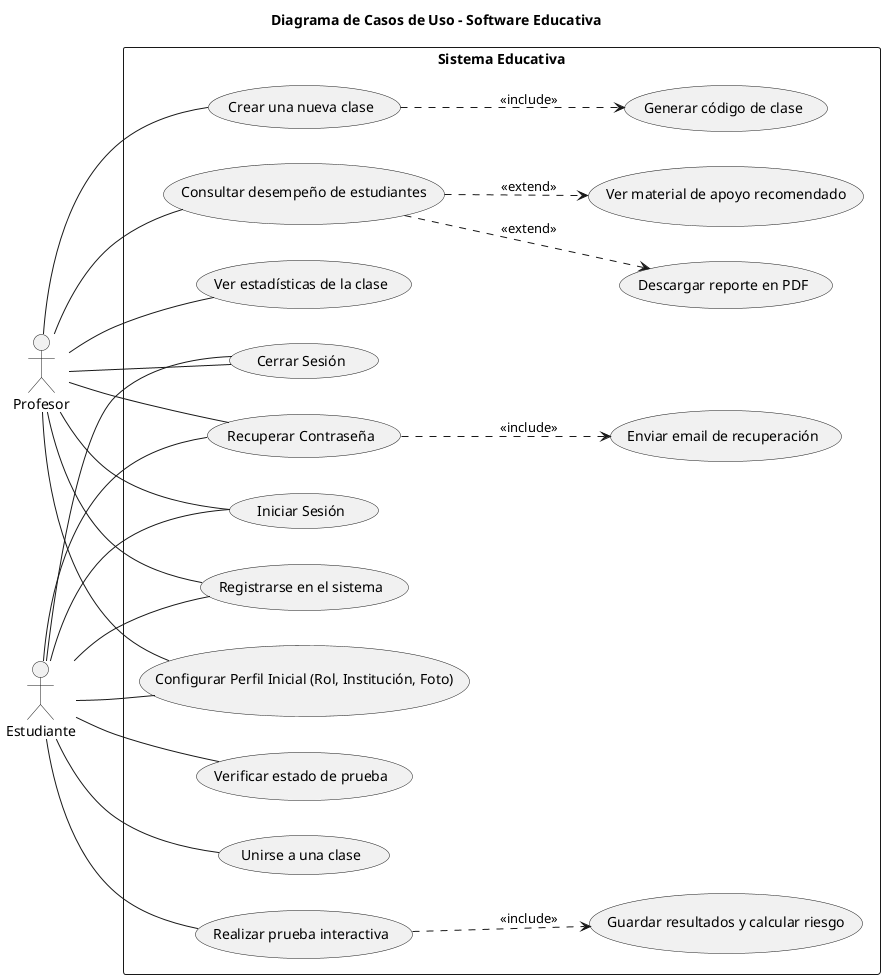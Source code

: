 @startuml
title Diagrama de Casos de Uso - Software Educativa

left to right direction

actor :Profesor: as Teacher
actor :Estudiante: as Student

rectangle "Sistema Educativa" {
  ' Casos de Uso de Autenticación y Cuenta
  usecase "Registrarse en el sistema" as UC_Register
  usecase "Iniciar Sesión" as UC_Login
  usecase "Recuperar Contraseña" as UC_ForgotPassword
  
  ' Casos de Uso Comunes para usuarios logueados
  usecase "Cerrar Sesión" as UC_Logout
  usecase "Configurar Perfil Inicial (Rol, Institución, Foto)" as UC_SetupProfile
  
  ' Casos de Uso del Profesor
  usecase "Crear una nueva clase" as UC_CreateClass
  usecase "Consultar desempeño de estudiantes" as UC_ViewStudentPerformance
  usecase "Ver estadísticas de la clase" as UC_ViewClassStats
  
  ' Casos de Uso del Estudiante
  usecase "Unirse a una clase" as UC_JoinClass
  usecase "Realizar prueba interactiva" as UC_TakeTest
  usecase "Verificar estado de prueba" as UC_CheckTestStatus

  ' Casos de uso extendidos o incluidos
  usecase "Descargar reporte en PDF" as UC_DownloadReport
  usecase "Ver material de apoyo recomendado" as UC_ViewSupportMaterial
  usecase "Generar código de clase" as UC_GenerateCode
  usecase "Enviar email de recuperación" as UC_SendEmail
  usecase "Guardar resultados y calcular riesgo" as UC_SaveResults

  UC_ForgotPassword ..> UC_SendEmail : <<include>>
  UC_CreateClass ..> UC_GenerateCode : <<include>>
  
  UC_ViewStudentPerformance ..> UC_DownloadReport : <<extend>>
  UC_ViewStudentPerformance ..> UC_ViewSupportMaterial : <<extend>>
  
  UC_TakeTest ..> UC_SaveResults : <<include>>
}

' --- Relaciones de Actores a Casos de Uso ---

' Funciones compartidas por ambos roles, antes y después de iniciar sesión
Teacher -- UC_Register
Teacher -- UC_Login
Teacher -- UC_ForgotPassword
Teacher -- UC_Logout
Teacher -- UC_SetupProfile

Student -- UC_Register
Student -- UC_Login
Student -- UC_ForgotPassword
Student -- UC_Logout
Student -- UC_SetupProfile

' Funciones específicas del Profesor
Teacher -- UC_CreateClass
Teacher -- UC_ViewStudentPerformance
Teacher -- UC_ViewClassStats

' Funciones específicas del Estudiante
Student -- UC_JoinClass
Student -- UC_CheckTestStatus
Student -- UC_TakeTest

@enduml